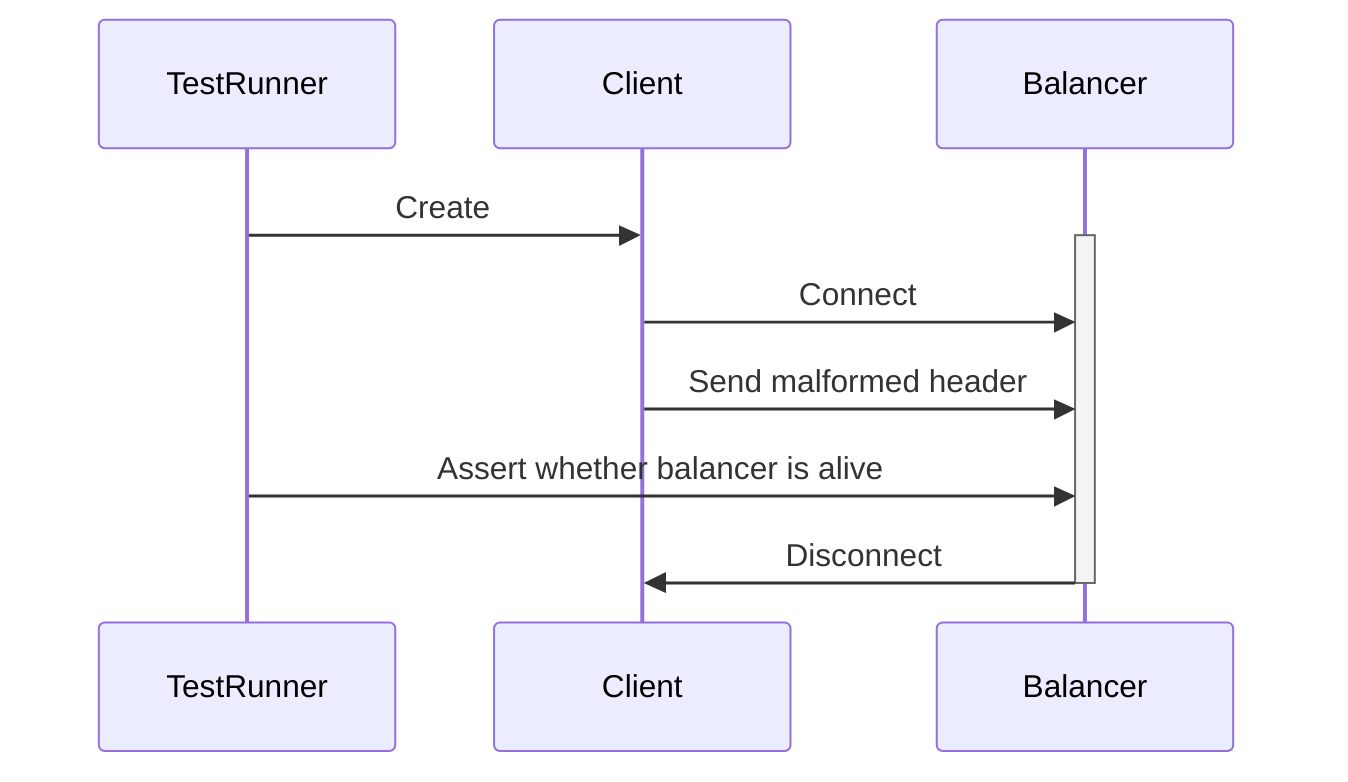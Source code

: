 sequenceDiagram
    TestRunner ->> Client : Create
    activate Balancer
    Client ->> Balancer : Connect
    Client ->> Balancer : Send malformed header
    TestRunner ->> Balancer : Assert whether balancer is alive
    Balancer ->> Client : Disconnect
    deactivate Balancer